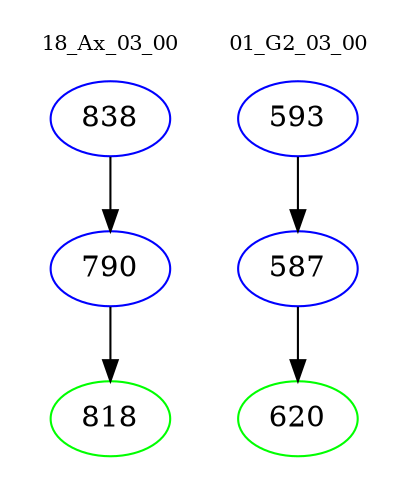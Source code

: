 digraph{
subgraph cluster_0 {
color = white
label = "18_Ax_03_00";
fontsize=10;
T0_838 [label="838", color="blue"]
T0_838 -> T0_790 [color="black"]
T0_790 [label="790", color="blue"]
T0_790 -> T0_818 [color="black"]
T0_818 [label="818", color="green"]
}
subgraph cluster_1 {
color = white
label = "01_G2_03_00";
fontsize=10;
T1_593 [label="593", color="blue"]
T1_593 -> T1_587 [color="black"]
T1_587 [label="587", color="blue"]
T1_587 -> T1_620 [color="black"]
T1_620 [label="620", color="green"]
}
}
